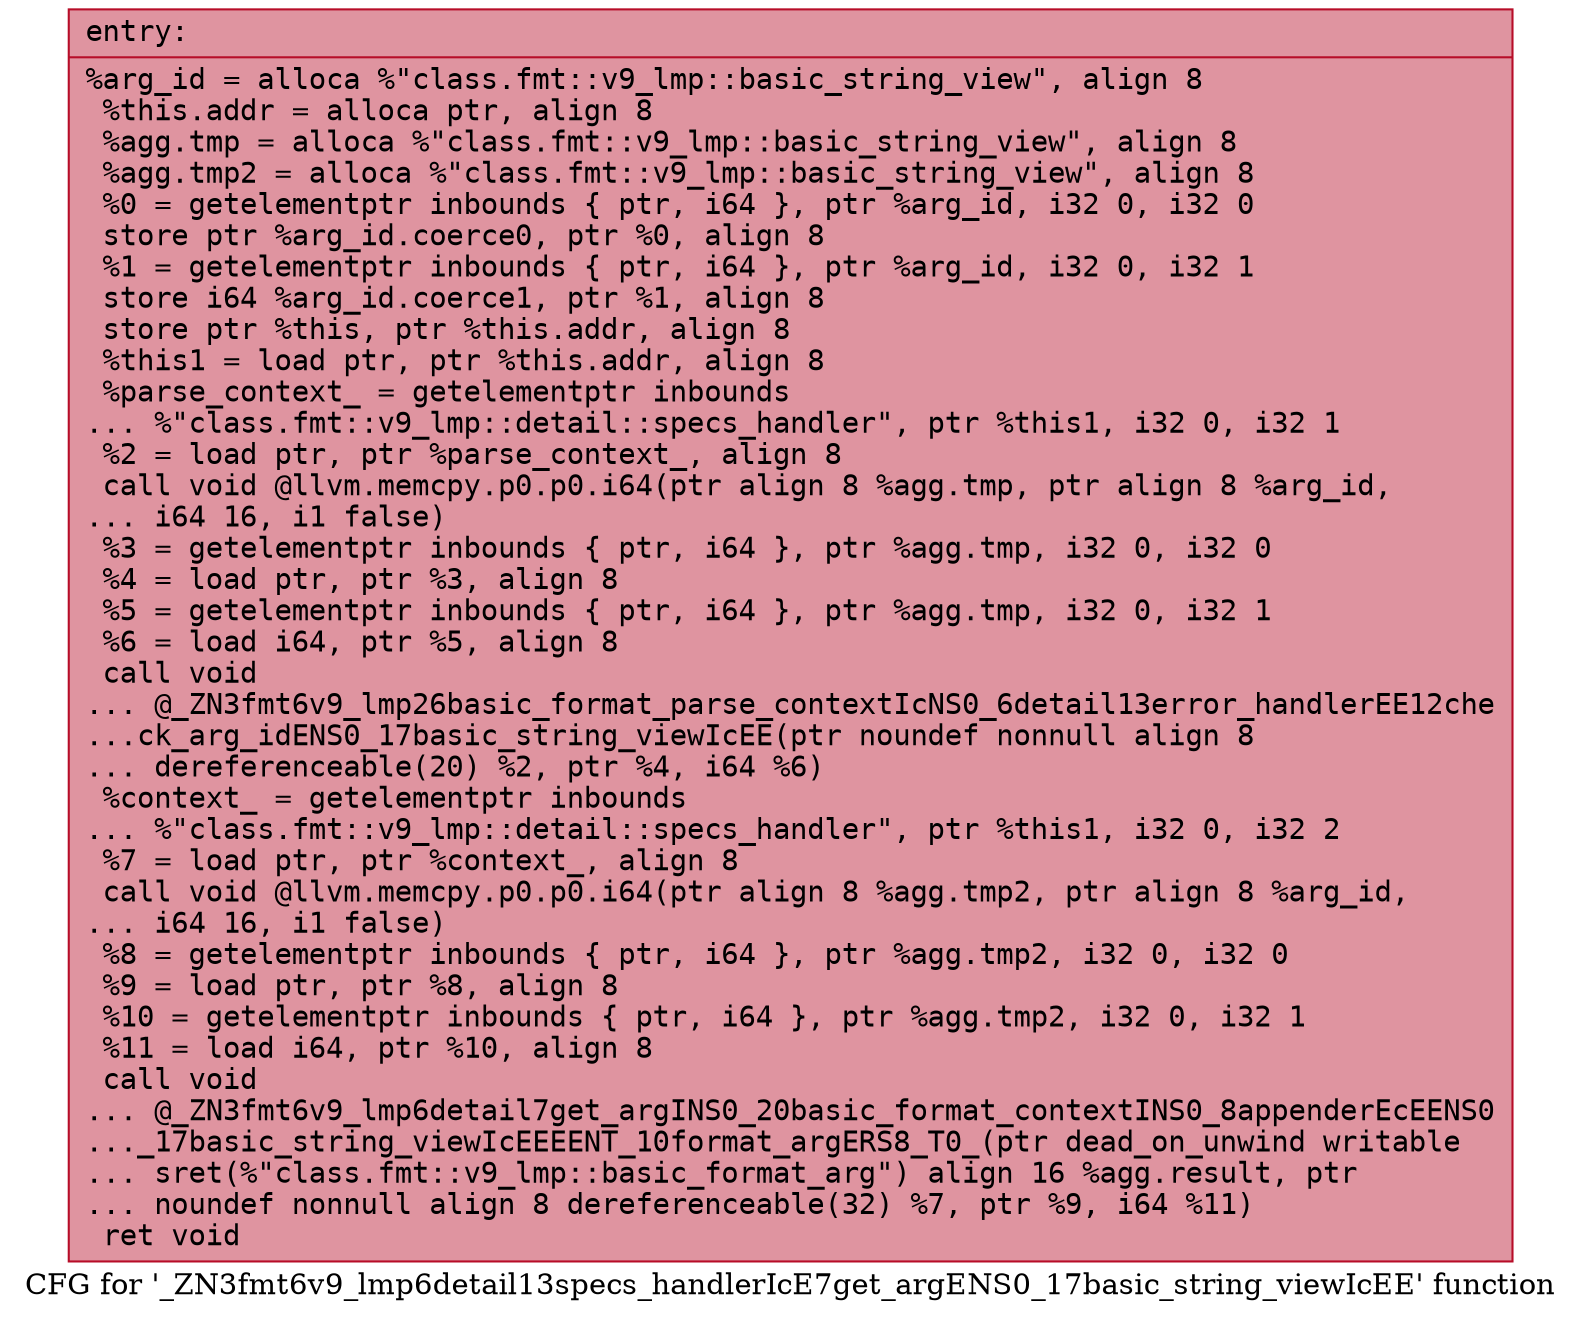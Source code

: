 digraph "CFG for '_ZN3fmt6v9_lmp6detail13specs_handlerIcE7get_argENS0_17basic_string_viewIcEE' function" {
	label="CFG for '_ZN3fmt6v9_lmp6detail13specs_handlerIcE7get_argENS0_17basic_string_viewIcEE' function";

	Node0x55fec3516440 [shape=record,color="#b70d28ff", style=filled, fillcolor="#b70d2870" fontname="Courier",label="{entry:\l|  %arg_id = alloca %\"class.fmt::v9_lmp::basic_string_view\", align 8\l  %this.addr = alloca ptr, align 8\l  %agg.tmp = alloca %\"class.fmt::v9_lmp::basic_string_view\", align 8\l  %agg.tmp2 = alloca %\"class.fmt::v9_lmp::basic_string_view\", align 8\l  %0 = getelementptr inbounds \{ ptr, i64 \}, ptr %arg_id, i32 0, i32 0\l  store ptr %arg_id.coerce0, ptr %0, align 8\l  %1 = getelementptr inbounds \{ ptr, i64 \}, ptr %arg_id, i32 0, i32 1\l  store i64 %arg_id.coerce1, ptr %1, align 8\l  store ptr %this, ptr %this.addr, align 8\l  %this1 = load ptr, ptr %this.addr, align 8\l  %parse_context_ = getelementptr inbounds\l... %\"class.fmt::v9_lmp::detail::specs_handler\", ptr %this1, i32 0, i32 1\l  %2 = load ptr, ptr %parse_context_, align 8\l  call void @llvm.memcpy.p0.p0.i64(ptr align 8 %agg.tmp, ptr align 8 %arg_id,\l... i64 16, i1 false)\l  %3 = getelementptr inbounds \{ ptr, i64 \}, ptr %agg.tmp, i32 0, i32 0\l  %4 = load ptr, ptr %3, align 8\l  %5 = getelementptr inbounds \{ ptr, i64 \}, ptr %agg.tmp, i32 0, i32 1\l  %6 = load i64, ptr %5, align 8\l  call void\l... @_ZN3fmt6v9_lmp26basic_format_parse_contextIcNS0_6detail13error_handlerEE12che\l...ck_arg_idENS0_17basic_string_viewIcEE(ptr noundef nonnull align 8\l... dereferenceable(20) %2, ptr %4, i64 %6)\l  %context_ = getelementptr inbounds\l... %\"class.fmt::v9_lmp::detail::specs_handler\", ptr %this1, i32 0, i32 2\l  %7 = load ptr, ptr %context_, align 8\l  call void @llvm.memcpy.p0.p0.i64(ptr align 8 %agg.tmp2, ptr align 8 %arg_id,\l... i64 16, i1 false)\l  %8 = getelementptr inbounds \{ ptr, i64 \}, ptr %agg.tmp2, i32 0, i32 0\l  %9 = load ptr, ptr %8, align 8\l  %10 = getelementptr inbounds \{ ptr, i64 \}, ptr %agg.tmp2, i32 0, i32 1\l  %11 = load i64, ptr %10, align 8\l  call void\l... @_ZN3fmt6v9_lmp6detail7get_argINS0_20basic_format_contextINS0_8appenderEcEENS0\l..._17basic_string_viewIcEEEENT_10format_argERS8_T0_(ptr dead_on_unwind writable\l... sret(%\"class.fmt::v9_lmp::basic_format_arg\") align 16 %agg.result, ptr\l... noundef nonnull align 8 dereferenceable(32) %7, ptr %9, i64 %11)\l  ret void\l}"];
}
